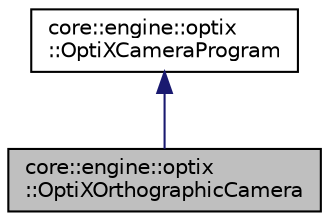 digraph "core::engine::optix::OptiXOrthographicCamera"
{
 // LATEX_PDF_SIZE
  edge [fontname="Helvetica",fontsize="10",labelfontname="Helvetica",labelfontsize="10"];
  node [fontname="Helvetica",fontsize="10",shape=record];
  Node1 [label="core::engine::optix\l::OptiXOrthographicCamera",height=0.2,width=0.4,color="black", fillcolor="grey75", style="filled", fontcolor="black",tooltip=" "];
  Node2 -> Node1 [dir="back",color="midnightblue",fontsize="10",style="solid",fontname="Helvetica"];
  Node2 [label="core::engine::optix\l::OptiXCameraProgram",height=0.2,width=0.4,color="black", fillcolor="white", style="filled",URL="$d8/d9f/classcore_1_1engine_1_1optix_1_1OptiXCameraProgram.html",tooltip="The OptiXCameraProgram class is an abstract class that provides the required programs for launching r..."];
}
